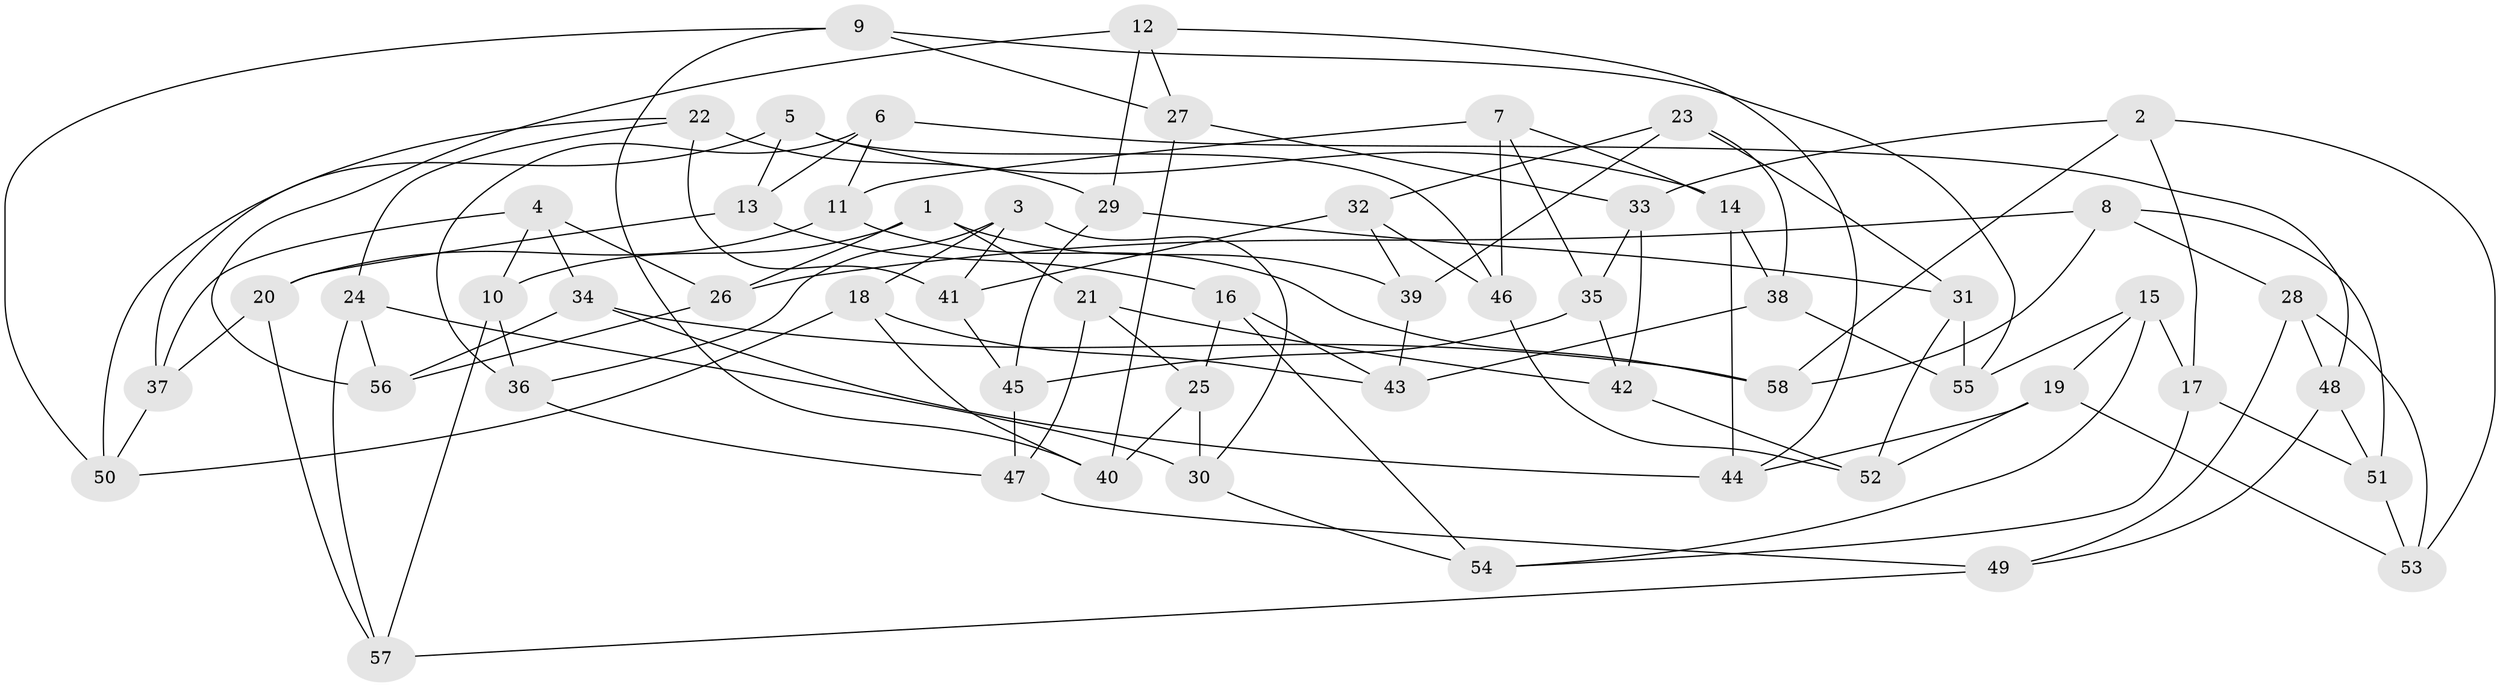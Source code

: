// coarse degree distribution, {3: 0.17391304347826086, 5: 0.17391304347826086, 4: 0.2608695652173913, 2: 0.17391304347826086, 7: 0.13043478260869565, 11: 0.043478260869565216, 8: 0.043478260869565216}
// Generated by graph-tools (version 1.1) at 2025/03/03/04/25 22:03:14]
// undirected, 58 vertices, 116 edges
graph export_dot {
graph [start="1"]
  node [color=gray90,style=filled];
  1;
  2;
  3;
  4;
  5;
  6;
  7;
  8;
  9;
  10;
  11;
  12;
  13;
  14;
  15;
  16;
  17;
  18;
  19;
  20;
  21;
  22;
  23;
  24;
  25;
  26;
  27;
  28;
  29;
  30;
  31;
  32;
  33;
  34;
  35;
  36;
  37;
  38;
  39;
  40;
  41;
  42;
  43;
  44;
  45;
  46;
  47;
  48;
  49;
  50;
  51;
  52;
  53;
  54;
  55;
  56;
  57;
  58;
  1 -- 39;
  1 -- 10;
  1 -- 21;
  1 -- 26;
  2 -- 53;
  2 -- 58;
  2 -- 17;
  2 -- 33;
  3 -- 41;
  3 -- 30;
  3 -- 36;
  3 -- 18;
  4 -- 26;
  4 -- 10;
  4 -- 37;
  4 -- 34;
  5 -- 13;
  5 -- 37;
  5 -- 14;
  5 -- 46;
  6 -- 11;
  6 -- 48;
  6 -- 13;
  6 -- 36;
  7 -- 11;
  7 -- 14;
  7 -- 46;
  7 -- 35;
  8 -- 58;
  8 -- 51;
  8 -- 26;
  8 -- 28;
  9 -- 55;
  9 -- 50;
  9 -- 27;
  9 -- 40;
  10 -- 36;
  10 -- 57;
  11 -- 20;
  11 -- 58;
  12 -- 56;
  12 -- 44;
  12 -- 27;
  12 -- 29;
  13 -- 20;
  13 -- 16;
  14 -- 44;
  14 -- 38;
  15 -- 55;
  15 -- 17;
  15 -- 19;
  15 -- 54;
  16 -- 43;
  16 -- 54;
  16 -- 25;
  17 -- 51;
  17 -- 54;
  18 -- 43;
  18 -- 40;
  18 -- 50;
  19 -- 44;
  19 -- 53;
  19 -- 52;
  20 -- 57;
  20 -- 37;
  21 -- 47;
  21 -- 42;
  21 -- 25;
  22 -- 41;
  22 -- 24;
  22 -- 29;
  22 -- 50;
  23 -- 31;
  23 -- 32;
  23 -- 38;
  23 -- 39;
  24 -- 30;
  24 -- 57;
  24 -- 56;
  25 -- 40;
  25 -- 30;
  26 -- 56;
  27 -- 40;
  27 -- 33;
  28 -- 53;
  28 -- 48;
  28 -- 49;
  29 -- 31;
  29 -- 45;
  30 -- 54;
  31 -- 55;
  31 -- 52;
  32 -- 46;
  32 -- 41;
  32 -- 39;
  33 -- 42;
  33 -- 35;
  34 -- 58;
  34 -- 44;
  34 -- 56;
  35 -- 45;
  35 -- 42;
  36 -- 47;
  37 -- 50;
  38 -- 55;
  38 -- 43;
  39 -- 43;
  41 -- 45;
  42 -- 52;
  45 -- 47;
  46 -- 52;
  47 -- 49;
  48 -- 49;
  48 -- 51;
  49 -- 57;
  51 -- 53;
}
